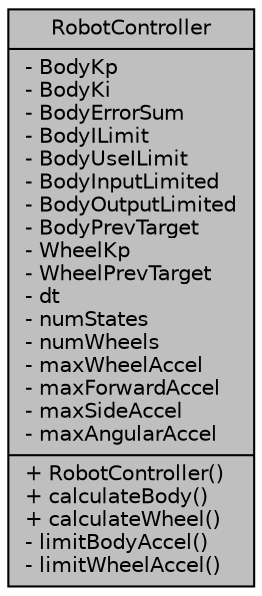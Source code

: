digraph "RobotController"
{
  edge [fontname="Helvetica",fontsize="10",labelfontname="Helvetica",labelfontsize="10"];
  node [fontname="Helvetica",fontsize="10",shape=record];
  Node1 [label="{RobotController\n|- BodyKp\l- BodyKi\l- BodyErrorSum\l- BodyILimit\l- BodyUseILimit\l- BodyInputLimited\l- BodyOutputLimited\l- BodyPrevTarget\l- WheelKp\l- WheelPrevTarget\l- dt\l- numStates\l- numWheels\l- maxWheelAccel\l- maxForwardAccel\l- maxSideAccel\l- maxAngularAccel\l|+ RobotController()\l+ calculateBody()\l+ calculateWheel()\l- limitBodyAccel()\l- limitWheelAccel()\l}",height=0.2,width=0.4,color="black", fillcolor="grey75", style="filled", fontcolor="black"];
}
